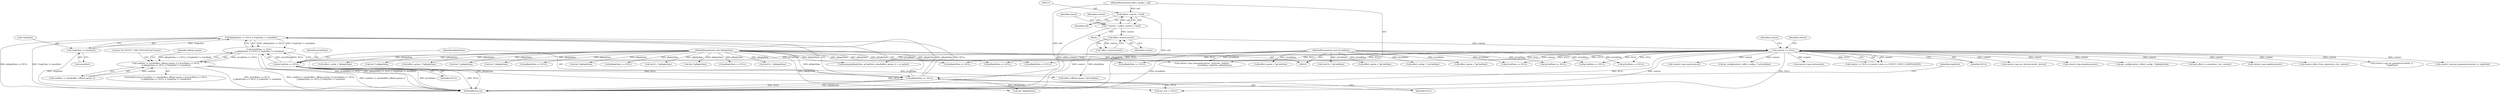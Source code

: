 digraph "0_Android_073a80800f341325932c66818ce4302b312909a4@API" {
"1000599" [label="(Call,pReplyData == NULL || *replySize != sizeof(int))"];
"1000600" [label="(Call,pReplyData == NULL)"];
"1000107" [label="(MethodParameterIn,void *pReplyData)"];
"1000596" [label="(Call,pCmdData == NULL)"];
"1000105" [label="(MethodParameterIn,void *pCmdData)"];
"1000135" [label="(Call,context == NULL)"];
"1000125" [label="(Call,effect_exists(context))"];
"1000110" [label="(Call,* context = (effect_context_t *)self)"];
"1000112" [label="(Call,(effect_context_t *)self)"];
"1000102" [label="(MethodParameterIn,effect_handle_t self)"];
"1000603" [label="(Call,*replySize != sizeof(int))"];
"1000595" [label="(Call,pCmdData == NULL\n || pReplyData == NULL || *replySize != sizeof(int))"];
"1000590" [label="(Call,cmdSize != sizeof(effect_offload_param_t) || pCmdData == NULL\n || pReplyData == NULL || *replySize != sizeof(int))"];
"1000363" [label="(Call,context->ops.disable(context))"];
"1000393" [label="(Call,pReplyData == NULL)"];
"1000412" [label="(Call,(effect_param_t *)pCmdData)"];
"1000140" [label="(Identifier,context)"];
"1000218" [label="(Call,(int *) pReplyData)"];
"1000177" [label="(Call,(int *) pReplyData)"];
"1000479" [label="(Call,pCmdData == NULL)"];
"1000125" [label="(Call,effect_exists(context))"];
"1000110" [label="(Call,* context = (effect_context_t *)self)"];
"1000610" [label="(Literal,\"%s EFFECT_CMD_OFFLOAD bad format\")"];
"1000599" [label="(Call,pReplyData == NULL || *replySize != sizeof(int))"];
"1000155" [label="(Call,pReplyData == NULL)"];
"1000496" [label="(Call,pReplyData == NULL)"];
"1000570" [label="(Call,(uint32_t *)pCmdData)"];
"1000102" [label="(MethodParameterIn,effect_handle_t self)"];
"1000136" [label="(Identifier,context)"];
"1000274" [label="(Call,pReplyData == NULL)"];
"1000524" [label="(Call,(effect_param_t *)pCmdData)"];
"1000255" [label="(Call,get_config(context, (effect_config_t *)pReplyData))"];
"1000223" [label="(Call,(effect_config_t *) pCmdData)"];
"1000684" [label="(Call,add_effect_to_output(out_ctxt, context))"];
"1000597" [label="(Identifier,pCmdData)"];
"1000311" [label="(Call,context->ops.enable(context))"];
"1000112" [label="(Call,(effect_context_t *)self)"];
"1000664" [label="(Call,remove_effect_from_output(out_ctxt, context))"];
"1000605" [label="(Identifier,replySize)"];
"1000661" [label="(Call,out_ctxt != NULL)"];
"1000193" [label="(Call,pCmdData == NULL)"];
"1000202" [label="(Call,pReplyData == NULL)"];
"1000517" [label="(Call,(int32_t *)pReplyData)"];
"1000318" [label="(Call,(int *)pReplyData)"];
"1000591" [label="(Call,cmdSize != sizeof(effect_offload_param_t))"];
"1000538" [label="(Call,context->ops.set_parameter(context, p,\n *replySize))"];
"1000603" [label="(Call,*replySize != sizeof(int))"];
"1000230" [label="(Call,pReplyData == NULL)"];
"1000551" [label="(Call,pCmdData == NULL)"];
"1000326" [label="(Call,pReplyData == NULL)"];
"1000470" [label="(Call,context->ops.get_parameter(context, p, replySize))"];
"1000634" [label="(Call,(int *)pReplyData)"];
"1000595" [label="(Call,pCmdData == NULL\n || pReplyData == NULL || *replySize != sizeof(int))"];
"1000535" [label="(Call,(int32_t *)pReplyData)"];
"1000114" [label="(Identifier,self)"];
"1000135" [label="(Call,context == NULL)"];
"1000268" [label="(Call,context->ops.reset(context))"];
"1000590" [label="(Call,cmdSize != sizeof(effect_offload_param_t) || pCmdData == NULL\n || pReplyData == NULL || *replySize != sizeof(int))"];
"1000124" [label="(Call,!effect_exists(context))"];
"1000118" [label="(Identifier,status)"];
"1000257" [label="(Call,(effect_config_t *)pReplyData)"];
"1000620" [label="(Call,(effect_offload_param_t*)pCmdData)"];
"1000185" [label="(Call,(int *) pReplyData)"];
"1000461" [label="(Call,(effect_param_t *)pReplyData)"];
"1000449" [label="(Call,memcpy(pReplyData, pCmdData, sizeof(effect_param_t) + q->psize))"];
"1000126" [label="(Identifier,context)"];
"1000596" [label="(Call,pCmdData == NULL)"];
"1000602" [label="(Identifier,NULL)"];
"1000600" [label="(Call,pReplyData == NULL)"];
"1000221" [label="(Call,set_config(context, (effect_config_t *) pCmdData))"];
"1000379" [label="(Call,pCmdData == NULL)"];
"1000701" [label="(Call,context->ops.command(context, cmdCode, cmdSize,\n                                          pCmdData, replySize, pReplyData))"];
"1000107" [label="(MethodParameterIn,void *pReplyData)"];
"1000619" [label="(Identifier,offload_param)"];
"1000111" [label="(Identifier,context)"];
"1000589" [label="(ControlStructure,if (cmdSize != sizeof(effect_offload_param_t) || pCmdData == NULL\n || pReplyData == NULL || *replySize != sizeof(int)))"];
"1000370" [label="(Call,(int *)pReplyData)"];
"1000446" [label="(Call,(effect_param_t *)pCmdData)"];
"1000108" [label="(Block,)"];
"1000606" [label="(Call,sizeof(int))"];
"1000180" [label="(Call,context->ops.init(context))"];
"1000134" [label="(Call,context == NULL || context->state == EFFECT_STATE_UNINITIALIZED)"];
"1000137" [label="(Identifier,NULL)"];
"1000105" [label="(MethodParameterIn,void *pCmdData)"];
"1000601" [label="(Identifier,pReplyData)"];
"1000604" [label="(Call,*replySize)"];
"1000598" [label="(Identifier,NULL)"];
"1000725" [label="(MethodReturn,int)"];
"1000579" [label="(Call,context->ops.set_device(context, device))"];
"1000599" -> "1000595"  [label="AST: "];
"1000599" -> "1000600"  [label="CFG: "];
"1000599" -> "1000603"  [label="CFG: "];
"1000600" -> "1000599"  [label="AST: "];
"1000603" -> "1000599"  [label="AST: "];
"1000595" -> "1000599"  [label="CFG: "];
"1000599" -> "1000725"  [label="DDG: pReplyData == NULL"];
"1000599" -> "1000725"  [label="DDG: *replySize != sizeof(int)"];
"1000599" -> "1000595"  [label="DDG: pReplyData == NULL"];
"1000599" -> "1000595"  [label="DDG: *replySize != sizeof(int)"];
"1000600" -> "1000599"  [label="DDG: pReplyData"];
"1000600" -> "1000599"  [label="DDG: NULL"];
"1000603" -> "1000599"  [label="DDG: *replySize"];
"1000600" -> "1000602"  [label="CFG: "];
"1000601" -> "1000600"  [label="AST: "];
"1000602" -> "1000600"  [label="AST: "];
"1000605" -> "1000600"  [label="CFG: "];
"1000600" -> "1000725"  [label="DDG: NULL"];
"1000600" -> "1000725"  [label="DDG: pReplyData"];
"1000107" -> "1000600"  [label="DDG: pReplyData"];
"1000596" -> "1000600"  [label="DDG: NULL"];
"1000600" -> "1000634"  [label="DDG: pReplyData"];
"1000600" -> "1000661"  [label="DDG: NULL"];
"1000107" -> "1000101"  [label="AST: "];
"1000107" -> "1000725"  [label="DDG: pReplyData"];
"1000107" -> "1000155"  [label="DDG: pReplyData"];
"1000107" -> "1000177"  [label="DDG: pReplyData"];
"1000107" -> "1000185"  [label="DDG: pReplyData"];
"1000107" -> "1000202"  [label="DDG: pReplyData"];
"1000107" -> "1000218"  [label="DDG: pReplyData"];
"1000107" -> "1000230"  [label="DDG: pReplyData"];
"1000107" -> "1000257"  [label="DDG: pReplyData"];
"1000107" -> "1000274"  [label="DDG: pReplyData"];
"1000107" -> "1000318"  [label="DDG: pReplyData"];
"1000107" -> "1000326"  [label="DDG: pReplyData"];
"1000107" -> "1000370"  [label="DDG: pReplyData"];
"1000107" -> "1000393"  [label="DDG: pReplyData"];
"1000107" -> "1000449"  [label="DDG: pReplyData"];
"1000107" -> "1000461"  [label="DDG: pReplyData"];
"1000107" -> "1000496"  [label="DDG: pReplyData"];
"1000107" -> "1000517"  [label="DDG: pReplyData"];
"1000107" -> "1000535"  [label="DDG: pReplyData"];
"1000107" -> "1000634"  [label="DDG: pReplyData"];
"1000107" -> "1000701"  [label="DDG: pReplyData"];
"1000596" -> "1000595"  [label="AST: "];
"1000596" -> "1000598"  [label="CFG: "];
"1000597" -> "1000596"  [label="AST: "];
"1000598" -> "1000596"  [label="AST: "];
"1000601" -> "1000596"  [label="CFG: "];
"1000595" -> "1000596"  [label="CFG: "];
"1000596" -> "1000725"  [label="DDG: NULL"];
"1000596" -> "1000725"  [label="DDG: pCmdData"];
"1000596" -> "1000595"  [label="DDG: pCmdData"];
"1000596" -> "1000595"  [label="DDG: NULL"];
"1000105" -> "1000596"  [label="DDG: pCmdData"];
"1000135" -> "1000596"  [label="DDG: NULL"];
"1000596" -> "1000620"  [label="DDG: pCmdData"];
"1000596" -> "1000661"  [label="DDG: NULL"];
"1000105" -> "1000101"  [label="AST: "];
"1000105" -> "1000725"  [label="DDG: pCmdData"];
"1000105" -> "1000193"  [label="DDG: pCmdData"];
"1000105" -> "1000223"  [label="DDG: pCmdData"];
"1000105" -> "1000379"  [label="DDG: pCmdData"];
"1000105" -> "1000412"  [label="DDG: pCmdData"];
"1000105" -> "1000446"  [label="DDG: pCmdData"];
"1000105" -> "1000449"  [label="DDG: pCmdData"];
"1000105" -> "1000479"  [label="DDG: pCmdData"];
"1000105" -> "1000524"  [label="DDG: pCmdData"];
"1000105" -> "1000551"  [label="DDG: pCmdData"];
"1000105" -> "1000570"  [label="DDG: pCmdData"];
"1000105" -> "1000620"  [label="DDG: pCmdData"];
"1000105" -> "1000701"  [label="DDG: pCmdData"];
"1000135" -> "1000134"  [label="AST: "];
"1000135" -> "1000137"  [label="CFG: "];
"1000136" -> "1000135"  [label="AST: "];
"1000137" -> "1000135"  [label="AST: "];
"1000140" -> "1000135"  [label="CFG: "];
"1000134" -> "1000135"  [label="CFG: "];
"1000135" -> "1000725"  [label="DDG: context"];
"1000135" -> "1000725"  [label="DDG: NULL"];
"1000135" -> "1000134"  [label="DDG: context"];
"1000135" -> "1000134"  [label="DDG: NULL"];
"1000125" -> "1000135"  [label="DDG: context"];
"1000135" -> "1000155"  [label="DDG: NULL"];
"1000135" -> "1000180"  [label="DDG: context"];
"1000135" -> "1000193"  [label="DDG: NULL"];
"1000135" -> "1000221"  [label="DDG: context"];
"1000135" -> "1000230"  [label="DDG: NULL"];
"1000135" -> "1000255"  [label="DDG: context"];
"1000135" -> "1000268"  [label="DDG: context"];
"1000135" -> "1000274"  [label="DDG: NULL"];
"1000135" -> "1000311"  [label="DDG: context"];
"1000135" -> "1000326"  [label="DDG: NULL"];
"1000135" -> "1000363"  [label="DDG: context"];
"1000135" -> "1000379"  [label="DDG: NULL"];
"1000135" -> "1000470"  [label="DDG: context"];
"1000135" -> "1000479"  [label="DDG: NULL"];
"1000135" -> "1000538"  [label="DDG: context"];
"1000135" -> "1000551"  [label="DDG: NULL"];
"1000135" -> "1000579"  [label="DDG: context"];
"1000135" -> "1000661"  [label="DDG: NULL"];
"1000135" -> "1000664"  [label="DDG: context"];
"1000135" -> "1000684"  [label="DDG: context"];
"1000135" -> "1000701"  [label="DDG: context"];
"1000125" -> "1000124"  [label="AST: "];
"1000125" -> "1000126"  [label="CFG: "];
"1000126" -> "1000125"  [label="AST: "];
"1000124" -> "1000125"  [label="CFG: "];
"1000125" -> "1000725"  [label="DDG: context"];
"1000125" -> "1000124"  [label="DDG: context"];
"1000110" -> "1000125"  [label="DDG: context"];
"1000110" -> "1000108"  [label="AST: "];
"1000110" -> "1000112"  [label="CFG: "];
"1000111" -> "1000110"  [label="AST: "];
"1000112" -> "1000110"  [label="AST: "];
"1000118" -> "1000110"  [label="CFG: "];
"1000110" -> "1000725"  [label="DDG: (effect_context_t *)self"];
"1000112" -> "1000110"  [label="DDG: self"];
"1000112" -> "1000114"  [label="CFG: "];
"1000113" -> "1000112"  [label="AST: "];
"1000114" -> "1000112"  [label="AST: "];
"1000112" -> "1000725"  [label="DDG: self"];
"1000102" -> "1000112"  [label="DDG: self"];
"1000102" -> "1000101"  [label="AST: "];
"1000102" -> "1000725"  [label="DDG: self"];
"1000603" -> "1000606"  [label="CFG: "];
"1000604" -> "1000603"  [label="AST: "];
"1000606" -> "1000603"  [label="AST: "];
"1000603" -> "1000725"  [label="DDG: *replySize"];
"1000595" -> "1000590"  [label="AST: "];
"1000590" -> "1000595"  [label="CFG: "];
"1000595" -> "1000725"  [label="DDG: pReplyData == NULL || *replySize != sizeof(int)"];
"1000595" -> "1000725"  [label="DDG: pCmdData == NULL"];
"1000595" -> "1000590"  [label="DDG: pCmdData == NULL"];
"1000595" -> "1000590"  [label="DDG: pReplyData == NULL || *replySize != sizeof(int)"];
"1000590" -> "1000589"  [label="AST: "];
"1000590" -> "1000591"  [label="CFG: "];
"1000591" -> "1000590"  [label="AST: "];
"1000610" -> "1000590"  [label="CFG: "];
"1000619" -> "1000590"  [label="CFG: "];
"1000590" -> "1000725"  [label="DDG: pCmdData == NULL\n || pReplyData == NULL || *replySize != sizeof(int)"];
"1000590" -> "1000725"  [label="DDG: cmdSize != sizeof(effect_offload_param_t) || pCmdData == NULL\n || pReplyData == NULL || *replySize != sizeof(int)"];
"1000590" -> "1000725"  [label="DDG: cmdSize != sizeof(effect_offload_param_t)"];
"1000591" -> "1000590"  [label="DDG: cmdSize"];
}
